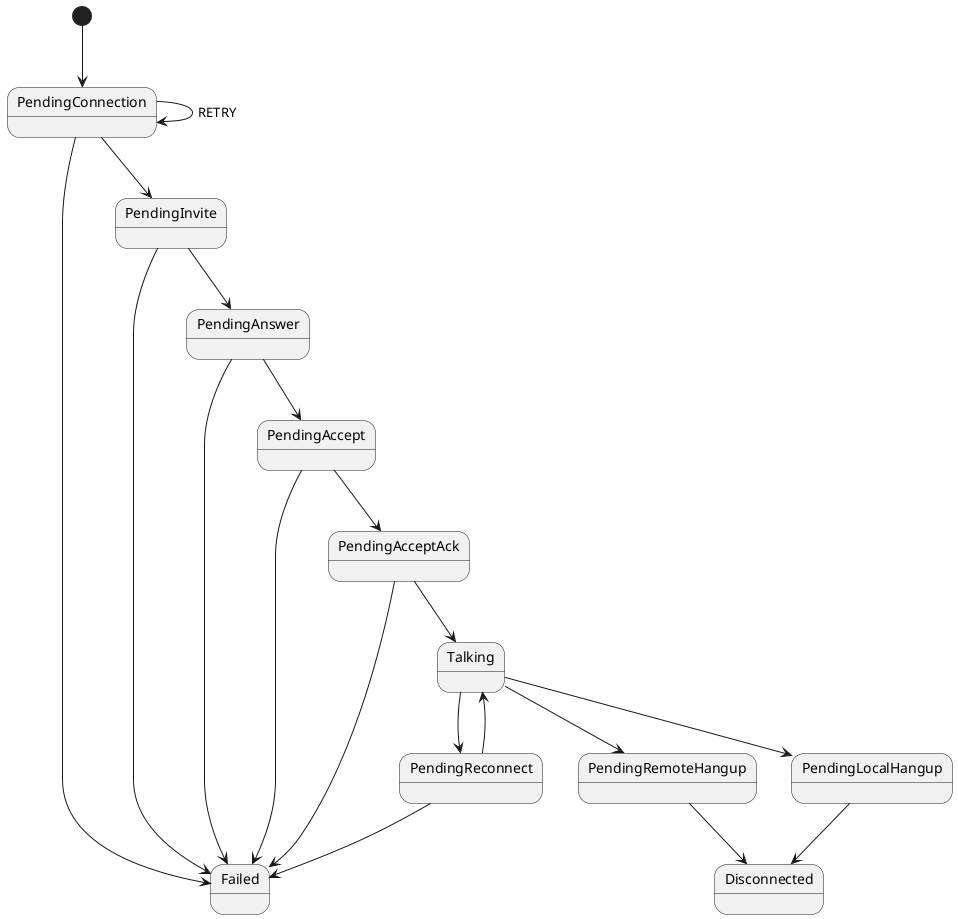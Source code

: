 @startuml

[*] --> PendingConnection
PendingConnection --> PendingInvite
PendingConnection --> PendingConnection : RETRY
PendingConnection --> Failed
PendingInvite --> PendingAnswer
PendingInvite --> Failed
PendingAnswer --> PendingAccept
PendingAnswer --> Failed
PendingAccept --> PendingAcceptAck
PendingAccept --> Failed
PendingAcceptAck --> Talking
PendingAcceptAck --> Failed
Talking --> PendingRemoteHangup
Talking --> PendingLocalHangup
Talking --> PendingReconnect
PendingReconnect --> Talking
PendingReconnect --> Failed
PendingRemoteHangup --> Disconnected
PendingLocalHangup --> Disconnected

@enduml